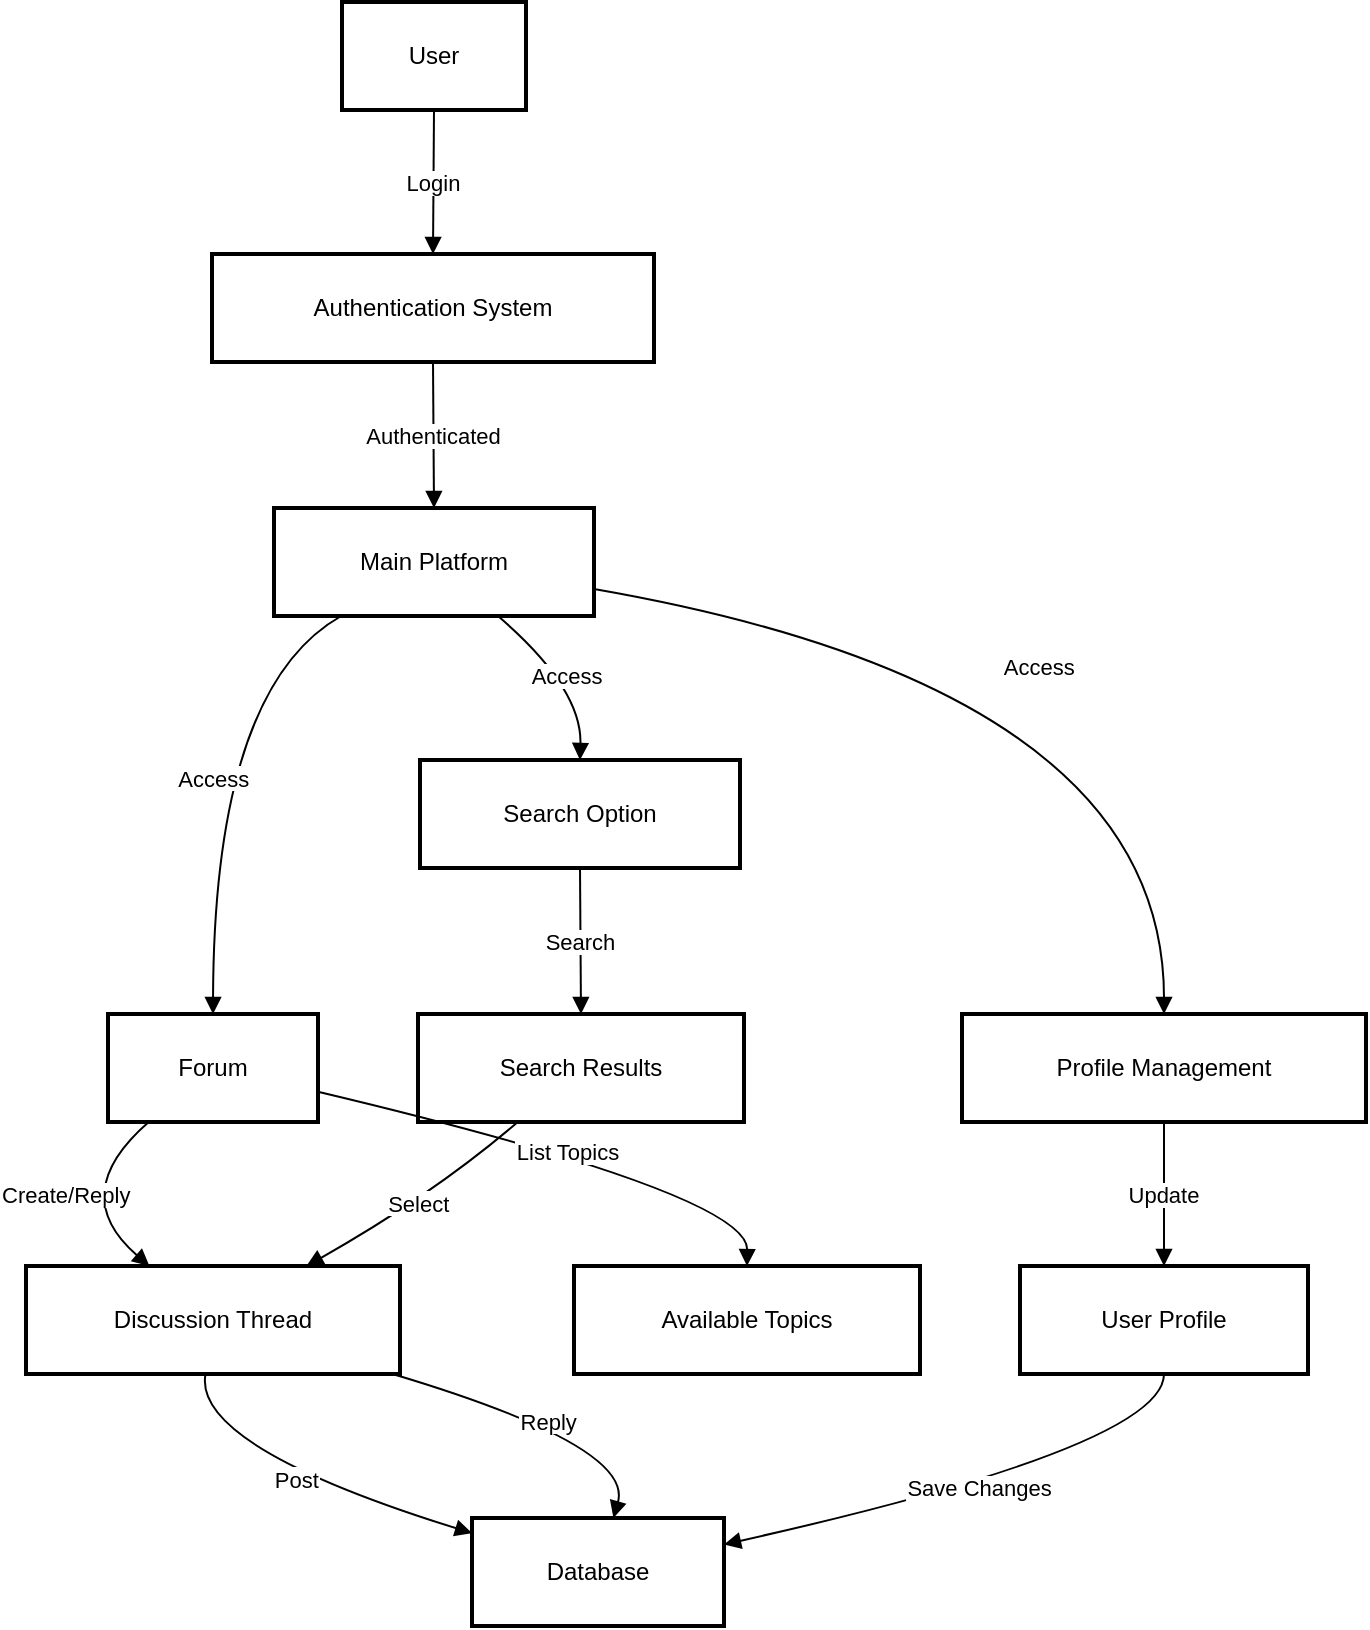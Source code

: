 <mxfile version="27.0.1">
  <diagram name="Page-1" id="CRJQIBzbdJMBaGQ8NePq">
    <mxGraphModel>
      <root>
        <mxCell id="0" />
        <mxCell id="1" parent="0" />
        <mxCell id="2" value="User" style="whiteSpace=wrap;strokeWidth=2;" vertex="1" parent="1">
          <mxGeometry x="196" y="8" width="92" height="54" as="geometry" />
        </mxCell>
        <mxCell id="3" value="Authentication System" style="whiteSpace=wrap;strokeWidth=2;" vertex="1" parent="1">
          <mxGeometry x="131" y="134" width="221" height="54" as="geometry" />
        </mxCell>
        <mxCell id="4" value="Main Platform" style="whiteSpace=wrap;strokeWidth=2;" vertex="1" parent="1">
          <mxGeometry x="162" y="261" width="160" height="54" as="geometry" />
        </mxCell>
        <mxCell id="5" value="Forum" style="whiteSpace=wrap;strokeWidth=2;" vertex="1" parent="1">
          <mxGeometry x="79" y="514" width="105" height="54" as="geometry" />
        </mxCell>
        <mxCell id="6" value="Search Option" style="whiteSpace=wrap;strokeWidth=2;" vertex="1" parent="1">
          <mxGeometry x="235" y="387" width="160" height="54" as="geometry" />
        </mxCell>
        <mxCell id="7" value="Profile Management" style="whiteSpace=wrap;strokeWidth=2;" vertex="1" parent="1">
          <mxGeometry x="506" y="514" width="202" height="54" as="geometry" />
        </mxCell>
        <mxCell id="8" value="Discussion Thread" style="whiteSpace=wrap;strokeWidth=2;" vertex="1" parent="1">
          <mxGeometry x="38" y="640" width="187" height="54" as="geometry" />
        </mxCell>
        <mxCell id="9" value="Available Topics" style="whiteSpace=wrap;strokeWidth=2;" vertex="1" parent="1">
          <mxGeometry x="312" y="640" width="173" height="54" as="geometry" />
        </mxCell>
        <mxCell id="10" value="Database" style="whiteSpace=wrap;strokeWidth=2;" vertex="1" parent="1">
          <mxGeometry x="261" y="766" width="126" height="54" as="geometry" />
        </mxCell>
        <mxCell id="11" value="Search Results" style="whiteSpace=wrap;strokeWidth=2;" vertex="1" parent="1">
          <mxGeometry x="234" y="514" width="163" height="54" as="geometry" />
        </mxCell>
        <mxCell id="12" value="User Profile" style="whiteSpace=wrap;strokeWidth=2;" vertex="1" parent="1">
          <mxGeometry x="535" y="640" width="144" height="54" as="geometry" />
        </mxCell>
        <mxCell id="13" value="Login" style="curved=1;startArrow=none;endArrow=block;exitX=0.5;exitY=1;entryX=0.5;entryY=0.01;" edge="1" parent="1" source="2" target="3">
          <mxGeometry relative="1" as="geometry">
            <Array as="points" />
          </mxGeometry>
        </mxCell>
        <mxCell id="14" value="Authenticated" style="curved=1;startArrow=none;endArrow=block;exitX=0.5;exitY=1.01;entryX=0.5;entryY=0;" edge="1" parent="1" source="3" target="4">
          <mxGeometry relative="1" as="geometry">
            <Array as="points" />
          </mxGeometry>
        </mxCell>
        <mxCell id="15" value="Access" style="curved=1;startArrow=none;endArrow=block;exitX=0.21;exitY=1;entryX=0.5;entryY=-0.01;" edge="1" parent="1" source="4" target="5">
          <mxGeometry relative="1" as="geometry">
            <Array as="points">
              <mxPoint x="132" y="351" />
            </Array>
          </mxGeometry>
        </mxCell>
        <mxCell id="16" value="Access" style="curved=1;startArrow=none;endArrow=block;exitX=0.7;exitY=1;entryX=0.5;entryY=0;" edge="1" parent="1" source="4" target="6">
          <mxGeometry relative="1" as="geometry">
            <Array as="points">
              <mxPoint x="316" y="351" />
            </Array>
          </mxGeometry>
        </mxCell>
        <mxCell id="17" value="Access" style="curved=1;startArrow=none;endArrow=block;exitX=1;exitY=0.75;entryX=0.5;entryY=-0.01;" edge="1" parent="1" source="4" target="7">
          <mxGeometry relative="1" as="geometry">
            <Array as="points">
              <mxPoint x="607" y="351" />
            </Array>
          </mxGeometry>
        </mxCell>
        <mxCell id="18" value="Create/Reply" style="curved=1;startArrow=none;endArrow=block;exitX=0.2;exitY=0.99;entryX=0.33;entryY=0;" edge="1" parent="1" source="5" target="8">
          <mxGeometry relative="1" as="geometry">
            <Array as="points">
              <mxPoint x="58" y="604" />
            </Array>
          </mxGeometry>
        </mxCell>
        <mxCell id="19" value="List Topics" style="curved=1;startArrow=none;endArrow=block;exitX=1;exitY=0.72;entryX=0.5;entryY=0;" edge="1" parent="1" source="5" target="9">
          <mxGeometry relative="1" as="geometry">
            <Array as="points">
              <mxPoint x="399" y="604" />
            </Array>
          </mxGeometry>
        </mxCell>
        <mxCell id="20" value="Post" style="curved=1;startArrow=none;endArrow=block;exitX=0.48;exitY=1;entryX=0;entryY=0.14;" edge="1" parent="1" source="8" target="10">
          <mxGeometry relative="1" as="geometry">
            <Array as="points">
              <mxPoint x="121" y="730" />
            </Array>
          </mxGeometry>
        </mxCell>
        <mxCell id="21" value="Reply" style="curved=1;startArrow=none;endArrow=block;exitX=0.98;exitY=1;entryX=0.56;entryY=0.01;" edge="1" parent="1" source="8" target="10">
          <mxGeometry relative="1" as="geometry">
            <Array as="points">
              <mxPoint x="342" y="730" />
            </Array>
          </mxGeometry>
        </mxCell>
        <mxCell id="22" value="Search" style="curved=1;startArrow=none;endArrow=block;exitX=0.5;exitY=1;entryX=0.5;entryY=-0.01;" edge="1" parent="1" source="6" target="11">
          <mxGeometry relative="1" as="geometry">
            <Array as="points" />
          </mxGeometry>
        </mxCell>
        <mxCell id="23" value="Select" style="curved=1;startArrow=none;endArrow=block;exitX=0.31;exitY=0.99;entryX=0.75;entryY=0;" edge="1" parent="1" source="11" target="8">
          <mxGeometry relative="1" as="geometry">
            <Array as="points">
              <mxPoint x="242" y="604" />
            </Array>
          </mxGeometry>
        </mxCell>
        <mxCell id="24" value="Update" style="curved=1;startArrow=none;endArrow=block;exitX=0.5;exitY=0.99;entryX=0.5;entryY=0;" edge="1" parent="1" source="7" target="12">
          <mxGeometry relative="1" as="geometry">
            <Array as="points" />
          </mxGeometry>
        </mxCell>
        <mxCell id="25" value="Save Changes" style="curved=1;startArrow=none;endArrow=block;exitX=0.5;exitY=1;entryX=0.99;entryY=0.25;" edge="1" parent="1" source="12" target="10">
          <mxGeometry relative="1" as="geometry">
            <Array as="points">
              <mxPoint x="607" y="730" />
            </Array>
          </mxGeometry>
        </mxCell>
      </root>
    </mxGraphModel>
  </diagram>
</mxfile>
